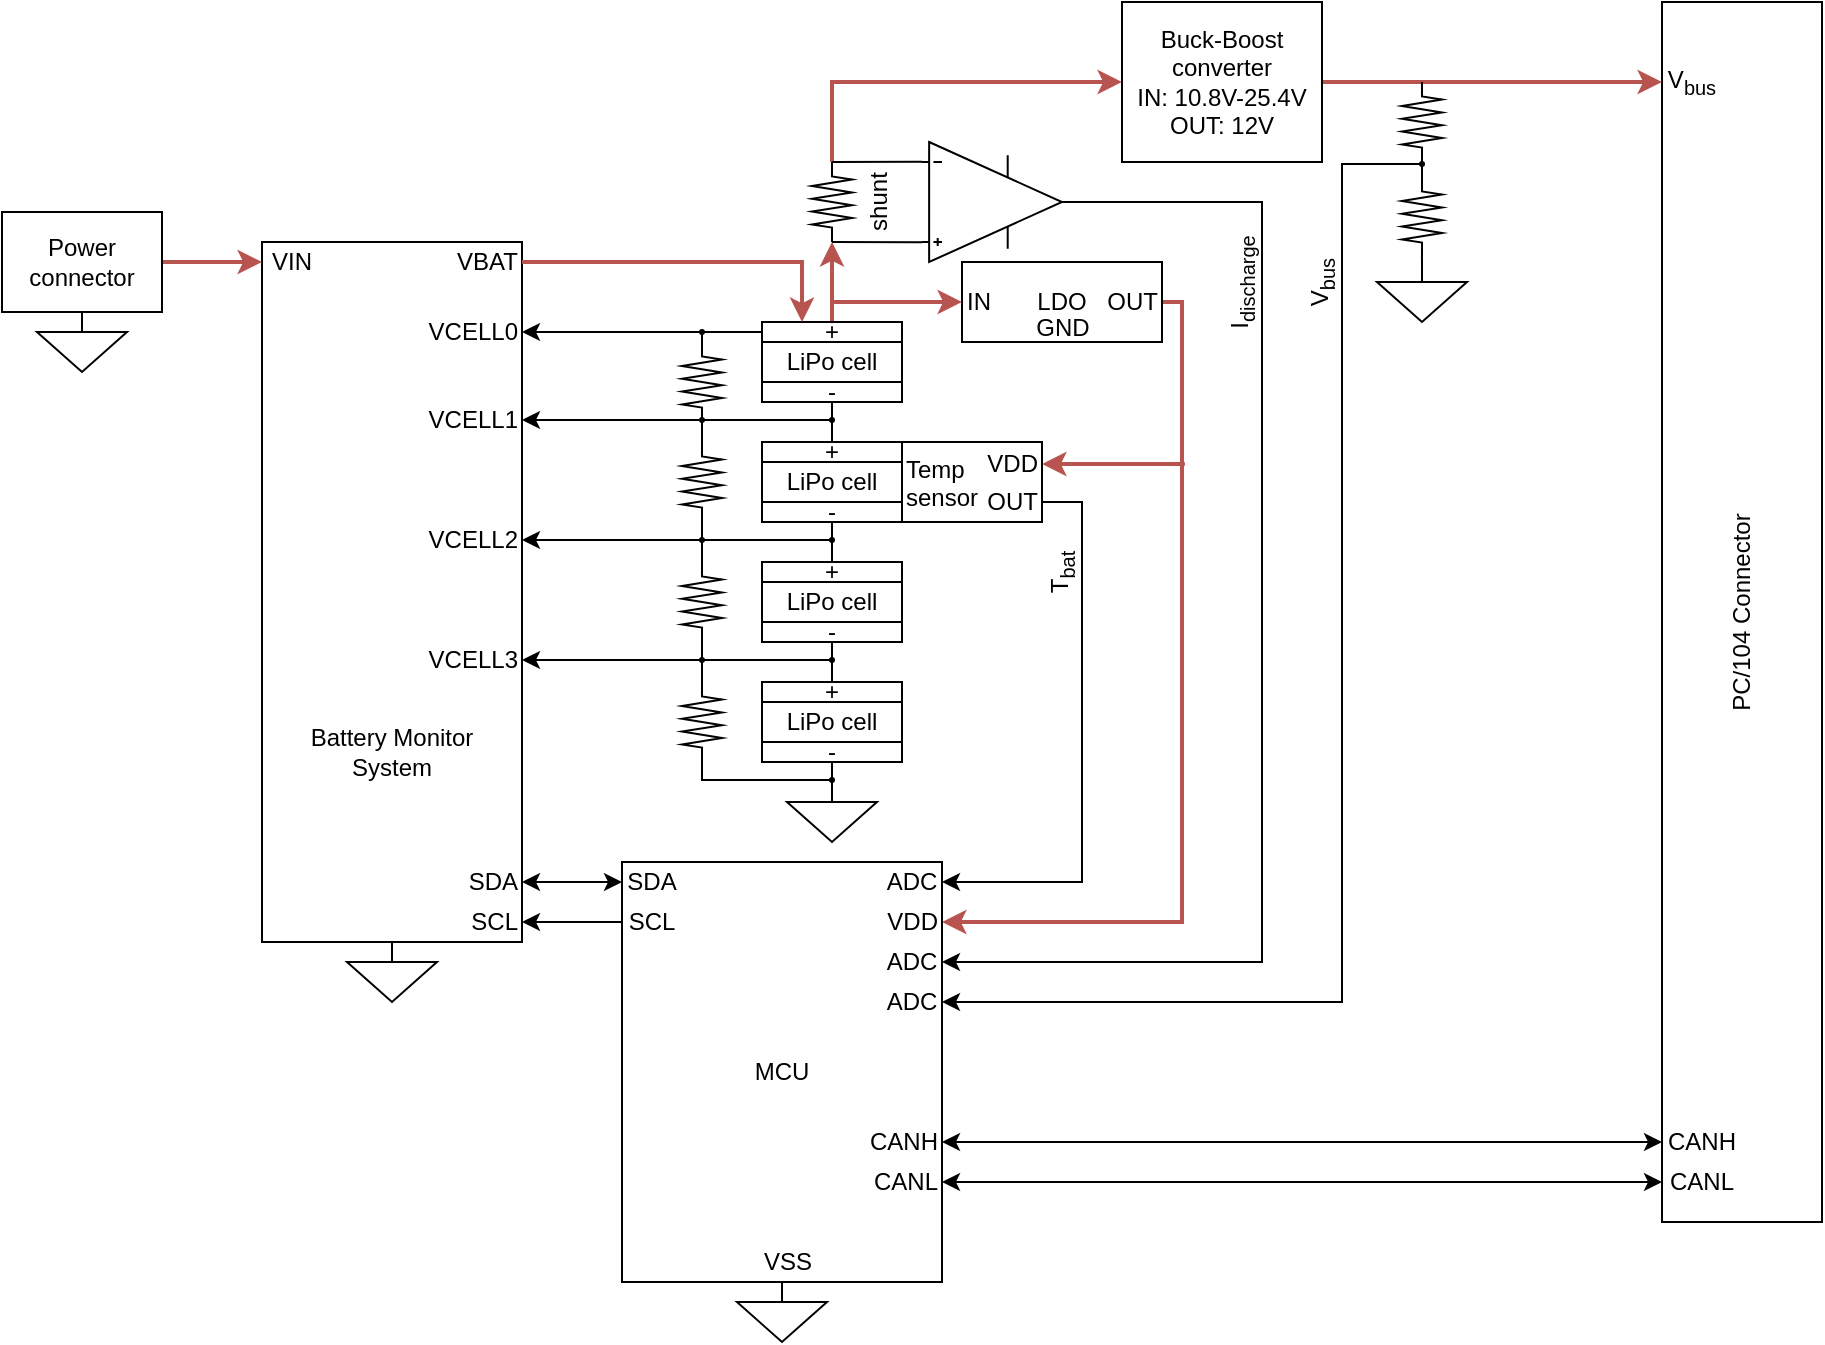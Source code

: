 <mxfile version="20.7.4" type="device"><diagram id="SvXEkmfAaPHZ2Xe7f3kF" name="EPS System Overview"><mxGraphModel dx="2899" dy="1204" grid="1" gridSize="10" guides="1" tooltips="1" connect="1" arrows="1" fold="1" page="1" pageScale="1" pageWidth="850" pageHeight="1100" math="0" shadow="0"><root><mxCell id="0"/><mxCell id="1" parent="0"/><mxCell id="K8COQsO3TOyMKr10c5np-125" value="" style="edgeStyle=none;rounded=0;orthogonalLoop=1;jettySize=auto;html=1;exitX=1;exitY=0.5;exitDx=0;exitDy=0;strokeWidth=2;startArrow=none;startFill=0;endArrow=none;endFill=1;fillColor=#f8cecc;strokeColor=#B85450;entryX=0.5;entryY=0;entryDx=0;entryDy=0;" parent="1" source="K8COQsO3TOyMKr10c5np-104" edge="1" target="K8COQsO3TOyMKr10c5np-123"><mxGeometry relative="1" as="geometry"><mxPoint x="440" y="330" as="targetPoint"/><mxPoint x="430" y="290" as="sourcePoint"/><Array as="points"><mxPoint x="440" y="270"/></Array></mxGeometry></mxCell><mxCell id="K8COQsO3TOyMKr10c5np-108" style="edgeStyle=none;rounded=0;orthogonalLoop=1;jettySize=auto;html=1;exitX=0.5;exitY=1;exitDx=0;exitDy=0;strokeWidth=2;startArrow=none;startFill=0;endArrow=classic;endFill=1;entryX=1;entryY=0.5;entryDx=0;entryDy=0;fillColor=#f8cecc;strokeColor=#b85450;" parent="1" source="K8COQsO3TOyMKr10c5np-123" target="K8COQsO3TOyMKr10c5np-109" edge="1"><mxGeometry relative="1" as="geometry"><mxPoint x="340" y="450" as="targetPoint"/><Array as="points"><mxPoint x="440" y="580"/></Array></mxGeometry></mxCell><mxCell id="K8COQsO3TOyMKr10c5np-81" value="PC/104 Connector" style="rounded=0;whiteSpace=wrap;html=1;strokeWidth=1;rotation=-90;" parent="1" vertex="1"><mxGeometry x="415" y="385" width="610" height="80" as="geometry"/></mxCell><mxCell id="K8COQsO3TOyMKr10c5np-47" style="edgeStyle=none;rounded=0;orthogonalLoop=1;jettySize=auto;html=1;strokeWidth=1;endArrow=none;endFill=0;exitX=0.5;exitY=1;exitDx=0;exitDy=0;entryX=1;entryY=0.5;entryDx=0;entryDy=0;entryPerimeter=0;startArrow=none;" parent="1" source="edjqjRHYmaQ6hljrfCij-81" target="edjqjRHYmaQ6hljrfCij-52" edge="1"><mxGeometry relative="1" as="geometry"><mxPoint x="200" y="290.0" as="targetPoint"/><Array as="points"><mxPoint x="200" y="285"/></Array></mxGeometry></mxCell><mxCell id="K8COQsO3TOyMKr10c5np-7" style="rounded=0;orthogonalLoop=1;jettySize=auto;html=1;exitX=0.5;exitY=0;exitDx=0;exitDy=0;fillColor=#f8cecc;strokeColor=#b85450;strokeWidth=2;entryX=0;entryY=0.5;entryDx=0;entryDy=0;entryPerimeter=0;" parent="1" source="K8COQsO3TOyMKr10c5np-2" edge="1" target="K8COQsO3TOyMKr10c5np-59"><mxGeometry relative="1" as="geometry"><mxPoint x="270" y="240" as="targetPoint"/></mxGeometry></mxCell><mxCell id="K8COQsO3TOyMKr10c5np-40" style="edgeStyle=none;rounded=0;orthogonalLoop=1;jettySize=auto;html=1;strokeWidth=2;endArrow=classic;endFill=1;exitX=1;exitY=0.5;exitDx=0;exitDy=0;fillColor=#f8cecc;strokeColor=#b85450;entryX=0;entryY=0.5;entryDx=0;entryDy=0;exitPerimeter=0;" parent="1" target="K8COQsO3TOyMKr10c5np-42" edge="1" source="K8COQsO3TOyMKr10c5np-59"><mxGeometry relative="1" as="geometry"><mxPoint x="440" y="160" as="targetPoint"/><mxPoint x="270" y="200" as="sourcePoint"/><Array as="points"><mxPoint x="265" y="160"/></Array></mxGeometry></mxCell><mxCell id="K8COQsO3TOyMKr10c5np-17" style="edgeStyle=none;rounded=0;orthogonalLoop=1;jettySize=auto;html=1;strokeWidth=1;endArrow=none;endFill=0;exitX=0;exitY=0.835;exitDx=0;exitDy=0;exitPerimeter=0;entryX=0;entryY=0.5;entryDx=0;entryDy=0;entryPerimeter=0;" parent="1" source="K8COQsO3TOyMKr10c5np-19" target="K8COQsO3TOyMKr10c5np-59" edge="1"><mxGeometry relative="1" as="geometry"><mxPoint x="280" y="240" as="targetPoint"/><mxPoint x="354" y="209" as="sourcePoint"/></mxGeometry></mxCell><mxCell id="K8COQsO3TOyMKr10c5np-18" style="edgeStyle=none;rounded=0;orthogonalLoop=1;jettySize=auto;html=1;exitX=0;exitY=0.165;exitDx=0;exitDy=0;exitPerimeter=0;strokeWidth=1;endArrow=none;endFill=0;entryX=1;entryY=0.5;entryDx=0;entryDy=0;entryPerimeter=0;" parent="1" source="K8COQsO3TOyMKr10c5np-19" target="K8COQsO3TOyMKr10c5np-59" edge="1"><mxGeometry relative="1" as="geometry"><mxPoint x="280" y="200" as="targetPoint"/></mxGeometry></mxCell><mxCell id="K8COQsO3TOyMKr10c5np-39" style="edgeStyle=none;rounded=0;orthogonalLoop=1;jettySize=auto;html=1;exitX=1;exitY=0.5;exitDx=0;exitDy=0;exitPerimeter=0;entryX=1;entryY=0.5;entryDx=0;entryDy=0;strokeWidth=1;endArrow=classic;endFill=1;startArrow=none;" parent="1" source="K8COQsO3TOyMKr10c5np-69" target="K8COQsO3TOyMKr10c5np-38" edge="1"><mxGeometry relative="1" as="geometry"><Array as="points"><mxPoint x="480" y="220"/><mxPoint x="480" y="600"/></Array></mxGeometry></mxCell><mxCell id="K8COQsO3TOyMKr10c5np-19" value="" style="verticalLabelPosition=bottom;shadow=0;dashed=0;align=center;html=1;verticalAlign=top;shape=mxgraph.electrical.abstract.operational_amp_1;rotation=0;aspect=fixed;" parent="1" vertex="1"><mxGeometry x="310" y="190" width="70" height="60" as="geometry"/></mxCell><mxCell id="K8COQsO3TOyMKr10c5np-32" value="MCU" style="rounded=0;whiteSpace=wrap;html=1;" parent="1" vertex="1"><mxGeometry x="160" y="550" width="160" height="210" as="geometry"/></mxCell><mxCell id="K8COQsO3TOyMKr10c5np-38" value="ADC" style="text;html=1;strokeColor=none;fillColor=none;align=center;verticalAlign=middle;whiteSpace=wrap;rounded=0;" parent="1" vertex="1"><mxGeometry x="290" y="590" width="30" height="20" as="geometry"/></mxCell><mxCell id="K8COQsO3TOyMKr10c5np-46" style="edgeStyle=none;rounded=0;orthogonalLoop=1;jettySize=auto;html=1;strokeWidth=2;endArrow=classic;endFill=1;exitX=1;exitY=0.5;exitDx=0;exitDy=0;fillColor=#f8cecc;strokeColor=#b85450;entryX=0;entryY=0.5;entryDx=0;entryDy=0;" parent="1" source="K8COQsO3TOyMKr10c5np-42" target="K8COQsO3TOyMKr10c5np-82" edge="1"><mxGeometry relative="1" as="geometry"><mxPoint x="670" y="160" as="targetPoint"/></mxGeometry></mxCell><mxCell id="K8COQsO3TOyMKr10c5np-42" value="Buck-Boost converter&lt;br&gt;IN: 10.8V-25.4V&lt;br&gt;OUT: 12V" style="rounded=0;whiteSpace=wrap;html=1;" parent="1" vertex="1"><mxGeometry x="410" y="120" width="100" height="80" as="geometry"/></mxCell><mxCell id="K8COQsO3TOyMKr10c5np-55" style="edgeStyle=none;rounded=0;orthogonalLoop=1;jettySize=auto;html=1;exitX=0.5;exitY=1;exitDx=0;exitDy=0;entryX=1;entryY=0.5;entryDx=0;entryDy=0;entryPerimeter=0;strokeWidth=1;endArrow=none;endFill=0;startArrow=none;" parent="1" source="K8COQsO3TOyMKr10c5np-65" target="K8COQsO3TOyMKr10c5np-54" edge="1"><mxGeometry relative="1" as="geometry"/></mxCell><mxCell id="edjqjRHYmaQ6hljrfCij-34" style="edgeStyle=none;rounded=0;orthogonalLoop=1;jettySize=auto;html=1;entryX=0.5;entryY=0;entryDx=0;entryDy=0;endArrow=none;endFill=0;exitX=0;exitY=0.5;exitDx=0;exitDy=0;exitPerimeter=0;" edge="1" parent="1" source="K8COQsO3TOyMKr10c5np-54" target="edjqjRHYmaQ6hljrfCij-32"><mxGeometry relative="1" as="geometry"/></mxCell><mxCell id="K8COQsO3TOyMKr10c5np-54" value="" style="pointerEvents=1;verticalLabelPosition=bottom;shadow=0;dashed=0;align=center;html=1;verticalAlign=top;shape=mxgraph.electrical.resistors.resistor_2;strokeColor=default;strokeWidth=1;rotation=-90;" parent="1" vertex="1"><mxGeometry x="180" y="350" width="40" height="20" as="geometry"/></mxCell><mxCell id="K8COQsO3TOyMKr10c5np-56" style="edgeStyle=none;rounded=0;orthogonalLoop=1;jettySize=auto;html=1;entryX=0;entryY=0.5;entryDx=0;entryDy=0;entryPerimeter=0;strokeWidth=1;endArrow=none;endFill=0;" parent="1" target="K8COQsO3TOyMKr10c5np-54" edge="1"><mxGeometry relative="1" as="geometry"><mxPoint x="200" y="380" as="sourcePoint"/></mxGeometry></mxCell><mxCell id="K8COQsO3TOyMKr10c5np-59" value="" style="pointerEvents=1;verticalLabelPosition=bottom;shadow=0;dashed=0;align=center;html=1;verticalAlign=top;shape=mxgraph.electrical.resistors.resistor_2;strokeColor=default;strokeWidth=1;rotation=-90;" parent="1" vertex="1"><mxGeometry x="245" y="210" width="40" height="20" as="geometry"/></mxCell><mxCell id="K8COQsO3TOyMKr10c5np-61" value="shunt" style="text;html=1;strokeColor=none;fillColor=none;align=center;verticalAlign=middle;whiteSpace=wrap;rounded=0;strokeWidth=1;rotation=-90;" parent="1" vertex="1"><mxGeometry x="267" y="215" width="42.5" height="10" as="geometry"/></mxCell><mxCell id="K8COQsO3TOyMKr10c5np-64" value="SCL" style="text;html=1;strokeColor=none;fillColor=none;align=center;verticalAlign=middle;whiteSpace=wrap;rounded=0;" parent="1" vertex="1"><mxGeometry x="160" y="570" width="30" height="20" as="geometry"/></mxCell><mxCell id="edjqjRHYmaQ6hljrfCij-26" style="edgeStyle=none;rounded=0;orthogonalLoop=1;jettySize=auto;html=1;endArrow=none;endFill=0;entryX=0;entryY=0.5;entryDx=0;entryDy=0;" edge="1" parent="1" source="K8COQsO3TOyMKr10c5np-65" target="edjqjRHYmaQ6hljrfCij-27"><mxGeometry relative="1" as="geometry"><mxPoint x="260.0" y="329" as="targetPoint"/></mxGeometry></mxCell><mxCell id="K8COQsO3TOyMKr10c5np-65" value="" style="ellipse;whiteSpace=wrap;html=1;aspect=fixed;strokeColor=default;strokeWidth=1;fillColor=#000000;" parent="1" vertex="1"><mxGeometry x="199" y="328" width="2" height="2" as="geometry"/></mxCell><mxCell id="K8COQsO3TOyMKr10c5np-69" value="I&lt;sub&gt;discharge&lt;/sub&gt;" style="text;html=1;strokeColor=none;fillColor=none;align=center;verticalAlign=middle;whiteSpace=wrap;rounded=0;strokeWidth=1;rotation=-90;" parent="1" vertex="1"><mxGeometry x="430" y="250" width="80" height="20" as="geometry"/></mxCell><mxCell id="K8COQsO3TOyMKr10c5np-70" value="" style="edgeStyle=none;rounded=0;orthogonalLoop=1;jettySize=auto;html=1;exitX=1;exitY=0.5;exitDx=0;exitDy=0;exitPerimeter=0;entryX=1;entryY=0.5;entryDx=0;entryDy=0;strokeWidth=1;endArrow=none;endFill=1;" parent="1" source="K8COQsO3TOyMKr10c5np-19" target="K8COQsO3TOyMKr10c5np-69" edge="1"><mxGeometry relative="1" as="geometry"><mxPoint x="380" y="220" as="sourcePoint"/><mxPoint x="320" y="460" as="targetPoint"/><Array as="points"/></mxGeometry></mxCell><mxCell id="K8COQsO3TOyMKr10c5np-74" style="edgeStyle=none;rounded=0;orthogonalLoop=1;jettySize=auto;html=1;exitX=0;exitY=0.5;exitDx=0;exitDy=0;exitPerimeter=0;entryX=1;entryY=0.5;entryDx=0;entryDy=0;strokeWidth=1;endArrow=classic;endFill=1;startArrow=none;" parent="1" source="K8COQsO3TOyMKr10c5np-79" target="K8COQsO3TOyMKr10c5np-73" edge="1"><mxGeometry relative="1" as="geometry"><Array as="points"><mxPoint x="520" y="201"/><mxPoint x="520" y="620"/></Array></mxGeometry></mxCell><mxCell id="K8COQsO3TOyMKr10c5np-71" value="" style="pointerEvents=1;verticalLabelPosition=bottom;shadow=0;dashed=0;align=center;html=1;verticalAlign=top;shape=mxgraph.electrical.resistors.resistor_2;strokeColor=default;strokeWidth=1;rotation=-90;" parent="1" vertex="1"><mxGeometry x="540" y="170" width="40" height="20" as="geometry"/></mxCell><mxCell id="K8COQsO3TOyMKr10c5np-75" style="edgeStyle=none;rounded=0;orthogonalLoop=1;jettySize=auto;html=1;exitX=1;exitY=0.5;exitDx=0;exitDy=0;exitPerimeter=0;entryX=0;entryY=0.5;entryDx=0;entryDy=0;entryPerimeter=0;strokeWidth=1;endArrow=none;endFill=0;" parent="1" source="K8COQsO3TOyMKr10c5np-72" target="K8COQsO3TOyMKr10c5np-71" edge="1"><mxGeometry relative="1" as="geometry"/></mxCell><mxCell id="K8COQsO3TOyMKr10c5np-72" value="" style="pointerEvents=1;verticalLabelPosition=bottom;shadow=0;dashed=0;align=center;html=1;verticalAlign=top;shape=mxgraph.electrical.resistors.resistor_2;strokeColor=default;strokeWidth=1;rotation=-90;" parent="1" vertex="1"><mxGeometry x="540" y="217.5" width="40" height="20" as="geometry"/></mxCell><mxCell id="K8COQsO3TOyMKr10c5np-73" value="ADC" style="text;html=1;strokeColor=none;fillColor=none;align=center;verticalAlign=middle;whiteSpace=wrap;rounded=0;" parent="1" vertex="1"><mxGeometry x="290" y="610" width="30" height="20" as="geometry"/></mxCell><mxCell id="K8COQsO3TOyMKr10c5np-76" value="V&lt;sub&gt;bus&lt;/sub&gt;" style="text;html=1;strokeColor=none;fillColor=none;align=center;verticalAlign=middle;whiteSpace=wrap;rounded=0;strokeWidth=1;rotation=-90;" parent="1" vertex="1"><mxGeometry x="470" y="250" width="80" height="20" as="geometry"/></mxCell><mxCell id="K8COQsO3TOyMKr10c5np-78" style="edgeStyle=none;rounded=0;orthogonalLoop=1;jettySize=auto;html=1;exitX=0.5;exitY=0;exitDx=0;exitDy=0;exitPerimeter=0;entryX=0.024;entryY=0.498;entryDx=0;entryDy=0;entryPerimeter=0;strokeWidth=1;endArrow=none;endFill=0;" parent="1" source="K8COQsO3TOyMKr10c5np-77" target="K8COQsO3TOyMKr10c5np-72" edge="1"><mxGeometry relative="1" as="geometry"/></mxCell><mxCell id="K8COQsO3TOyMKr10c5np-77" value="" style="pointerEvents=1;verticalLabelPosition=bottom;shadow=0;dashed=0;align=center;html=1;verticalAlign=top;shape=mxgraph.electrical.signal_sources.signal_ground;" parent="1" vertex="1"><mxGeometry x="537.5" y="250" width="45" height="30" as="geometry"/></mxCell><mxCell id="K8COQsO3TOyMKr10c5np-79" value="" style="ellipse;whiteSpace=wrap;html=1;aspect=fixed;strokeColor=default;strokeWidth=1;fillColor=#000000;" parent="1" vertex="1"><mxGeometry x="559" y="200" width="2" height="2" as="geometry"/></mxCell><mxCell id="K8COQsO3TOyMKr10c5np-80" value="" style="edgeStyle=none;rounded=0;orthogonalLoop=1;jettySize=auto;html=1;exitX=0;exitY=0.5;exitDx=0;exitDy=0;exitPerimeter=0;entryX=1;entryY=0.5;entryDx=0;entryDy=0;strokeWidth=1;endArrow=none;endFill=1;" parent="1" source="K8COQsO3TOyMKr10c5np-71" target="K8COQsO3TOyMKr10c5np-79" edge="1"><mxGeometry relative="1" as="geometry"><mxPoint x="560" y="200" as="sourcePoint"/><mxPoint x="320" y="470" as="targetPoint"/><Array as="points"/></mxGeometry></mxCell><mxCell id="K8COQsO3TOyMKr10c5np-82" value="V&lt;sub&gt;bus&lt;/sub&gt;" style="text;html=1;strokeColor=none;fillColor=none;align=center;verticalAlign=middle;whiteSpace=wrap;rounded=0;" parent="1" vertex="1"><mxGeometry x="680" y="150" width="30" height="20" as="geometry"/></mxCell><mxCell id="K8COQsO3TOyMKr10c5np-86" value="CANH" style="text;html=1;strokeColor=none;fillColor=none;align=center;verticalAlign=middle;whiteSpace=wrap;rounded=0;" parent="1" vertex="1"><mxGeometry x="680" y="680" width="40" height="20" as="geometry"/></mxCell><mxCell id="K8COQsO3TOyMKr10c5np-87" value="CANL" style="text;html=1;strokeColor=none;fillColor=none;align=center;verticalAlign=middle;whiteSpace=wrap;rounded=0;" parent="1" vertex="1"><mxGeometry x="680" y="700" width="40" height="20" as="geometry"/></mxCell><mxCell id="K8COQsO3TOyMKr10c5np-94" style="edgeStyle=none;rounded=0;orthogonalLoop=1;jettySize=auto;html=1;entryX=0;entryY=0.5;entryDx=0;entryDy=0;strokeWidth=1;startArrow=classic;startFill=1;endArrow=classic;endFill=1;" parent="1" source="K8COQsO3TOyMKr10c5np-90" target="K8COQsO3TOyMKr10c5np-86" edge="1"><mxGeometry relative="1" as="geometry"/></mxCell><mxCell id="K8COQsO3TOyMKr10c5np-90" value="CANH" style="text;html=1;strokeColor=none;fillColor=none;align=right;verticalAlign=middle;whiteSpace=wrap;rounded=0;" parent="1" vertex="1"><mxGeometry x="280" y="680" width="40" height="20" as="geometry"/></mxCell><mxCell id="K8COQsO3TOyMKr10c5np-95" style="edgeStyle=none;rounded=0;orthogonalLoop=1;jettySize=auto;html=1;entryX=0;entryY=0.5;entryDx=0;entryDy=0;strokeWidth=1;startArrow=classic;startFill=1;endArrow=classic;endFill=1;" parent="1" source="K8COQsO3TOyMKr10c5np-91" target="K8COQsO3TOyMKr10c5np-87" edge="1"><mxGeometry relative="1" as="geometry"/></mxCell><mxCell id="K8COQsO3TOyMKr10c5np-91" value="CANL" style="text;html=1;strokeColor=none;fillColor=none;align=right;verticalAlign=middle;whiteSpace=wrap;rounded=0;" parent="1" vertex="1"><mxGeometry x="280" y="700" width="40" height="20" as="geometry"/></mxCell><mxCell id="K8COQsO3TOyMKr10c5np-97" value="" style="pointerEvents=1;verticalLabelPosition=bottom;shadow=0;dashed=0;align=center;html=1;verticalAlign=top;shape=mxgraph.electrical.signal_sources.signal_ground;" parent="1" vertex="1"><mxGeometry x="217.5" y="760" width="45" height="30" as="geometry"/></mxCell><mxCell id="K8COQsO3TOyMKr10c5np-98" value="VSS" style="text;html=1;strokeColor=none;fillColor=none;align=center;verticalAlign=middle;whiteSpace=wrap;rounded=0;" parent="1" vertex="1"><mxGeometry x="222.5" y="740" width="40" height="20" as="geometry"/></mxCell><mxCell id="K8COQsO3TOyMKr10c5np-106" value="" style="group;align=right;" parent="1" vertex="1" connectable="0"><mxGeometry x="330" y="250" width="100" height="40" as="geometry"/></mxCell><mxCell id="K8COQsO3TOyMKr10c5np-96" value="LDO" style="rounded=0;whiteSpace=wrap;html=1;" parent="K8COQsO3TOyMKr10c5np-106" vertex="1"><mxGeometry width="100" height="40" as="geometry"/></mxCell><mxCell id="K8COQsO3TOyMKr10c5np-103" value="IN" style="text;html=1;strokeColor=none;fillColor=none;align=center;verticalAlign=middle;whiteSpace=wrap;rounded=0;" parent="K8COQsO3TOyMKr10c5np-106" vertex="1"><mxGeometry y="12.523" width="16.667" height="14.953" as="geometry"/></mxCell><mxCell id="K8COQsO3TOyMKr10c5np-104" value="OUT" style="text;html=1;strokeColor=none;fillColor=none;align=right;verticalAlign=middle;whiteSpace=wrap;rounded=0;" parent="K8COQsO3TOyMKr10c5np-106" vertex="1"><mxGeometry x="75" y="12.523" width="25" height="14.953" as="geometry"/></mxCell><mxCell id="K8COQsO3TOyMKr10c5np-105" value="GND" style="text;html=1;strokeColor=none;fillColor=none;align=center;verticalAlign=middle;whiteSpace=wrap;rounded=0;" parent="K8COQsO3TOyMKr10c5np-106" vertex="1"><mxGeometry x="37.5" y="25.047" width="25" height="14.953" as="geometry"/></mxCell><mxCell id="K8COQsO3TOyMKr10c5np-107" style="edgeStyle=none;rounded=0;orthogonalLoop=1;jettySize=auto;html=1;entryX=0;entryY=0.5;entryDx=0;entryDy=0;strokeWidth=2;startArrow=none;startFill=0;endArrow=classic;endFill=1;fillColor=#f8cecc;strokeColor=#b85450;exitX=0.5;exitY=0;exitDx=0;exitDy=0;" parent="1" source="K8COQsO3TOyMKr10c5np-2" target="K8COQsO3TOyMKr10c5np-103" edge="1"><mxGeometry relative="1" as="geometry"><mxPoint x="270" y="270" as="sourcePoint"/><Array as="points"><mxPoint x="265" y="270"/></Array></mxGeometry></mxCell><mxCell id="K8COQsO3TOyMKr10c5np-109" value="VDD" style="text;html=1;strokeColor=none;fillColor=none;align=right;verticalAlign=middle;whiteSpace=wrap;rounded=0;" parent="1" vertex="1"><mxGeometry x="280" y="570" width="40" height="20" as="geometry"/></mxCell><mxCell id="K8COQsO3TOyMKr10c5np-117" style="edgeStyle=none;rounded=0;orthogonalLoop=1;jettySize=auto;html=1;entryX=1;entryY=0.5;entryDx=0;entryDy=0;strokeWidth=1;startArrow=none;startFill=0;endArrow=classic;endFill=1;exitX=1;exitY=0.5;exitDx=0;exitDy=0;" parent="1" source="K8COQsO3TOyMKr10c5np-120" target="K8COQsO3TOyMKr10c5np-116" edge="1"><mxGeometry relative="1" as="geometry"><Array as="points"><mxPoint x="390" y="370"/><mxPoint x="390" y="560"/></Array></mxGeometry></mxCell><mxCell id="K8COQsO3TOyMKr10c5np-116" value="ADC" style="text;html=1;strokeColor=none;fillColor=none;align=center;verticalAlign=middle;whiteSpace=wrap;rounded=0;" parent="1" vertex="1"><mxGeometry x="290" y="550" width="30" height="20" as="geometry"/></mxCell><mxCell id="K8COQsO3TOyMKr10c5np-118" value="T&lt;sub&gt;bat&lt;/sub&gt;" style="text;html=1;strokeColor=none;fillColor=none;align=center;verticalAlign=middle;whiteSpace=wrap;rounded=0;strokeWidth=1;rotation=-90;" parent="1" vertex="1"><mxGeometry x="365" y="395" width="30" height="20" as="geometry"/></mxCell><mxCell id="K8COQsO3TOyMKr10c5np-122" value="" style="group" parent="1" vertex="1" connectable="0"><mxGeometry x="300" y="340" width="70" height="40" as="geometry"/></mxCell><mxCell id="K8COQsO3TOyMKr10c5np-115" value="" style="rounded=0;whiteSpace=wrap;html=1;strokeWidth=1;" parent="K8COQsO3TOyMKr10c5np-122" vertex="1"><mxGeometry width="70" height="40" as="geometry"/></mxCell><mxCell id="K8COQsO3TOyMKr10c5np-119" value="Temp sensor" style="text;fontColor=default;whiteSpace=wrap;labelBackgroundColor=none;" parent="K8COQsO3TOyMKr10c5np-122" vertex="1"><mxGeometry width="40" height="40" as="geometry"/></mxCell><mxCell id="K8COQsO3TOyMKr10c5np-120" value="OUT" style="text;html=1;strokeColor=none;fillColor=none;align=right;verticalAlign=middle;whiteSpace=wrap;rounded=0;" parent="K8COQsO3TOyMKr10c5np-122" vertex="1"><mxGeometry x="45" y="25.043" width="25" height="10" as="geometry"/></mxCell><mxCell id="K8COQsO3TOyMKr10c5np-121" value="VDD" style="text;html=1;strokeColor=none;fillColor=none;align=right;verticalAlign=middle;whiteSpace=wrap;rounded=0;" parent="K8COQsO3TOyMKr10c5np-122" vertex="1"><mxGeometry x="45" y="6.003" width="25" height="10" as="geometry"/></mxCell><mxCell id="K8COQsO3TOyMKr10c5np-126" style="edgeStyle=none;rounded=0;orthogonalLoop=1;jettySize=auto;html=1;entryX=1;entryY=0.5;entryDx=0;entryDy=0;strokeColor=#B85450;strokeWidth=2;fontColor=default;startArrow=none;startFill=0;endArrow=classic;endFill=1;exitX=0;exitY=0.5;exitDx=0;exitDy=0;" parent="1" source="K8COQsO3TOyMKr10c5np-123" target="K8COQsO3TOyMKr10c5np-121" edge="1"><mxGeometry relative="1" as="geometry"><mxPoint x="440" y="350" as="sourcePoint"/></mxGeometry></mxCell><mxCell id="K8COQsO3TOyMKr10c5np-123" value="" style="ellipse;whiteSpace=wrap;html=1;aspect=fixed;strokeColor=#b85450;strokeWidth=1;fillColor=#B85450;" parent="1" vertex="1"><mxGeometry x="439" y="350" width="2" height="2" as="geometry"/></mxCell><mxCell id="edjqjRHYmaQ6hljrfCij-6" style="rounded=0;orthogonalLoop=1;jettySize=auto;html=1;exitX=0.5;exitY=1;exitDx=0;exitDy=0;endArrow=none;endFill=0;startArrow=none;" edge="1" parent="1" source="edjqjRHYmaQ6hljrfCij-27"><mxGeometry relative="1" as="geometry"><mxPoint x="265" y="340" as="targetPoint"/></mxGeometry></mxCell><mxCell id="edjqjRHYmaQ6hljrfCij-11" value="" style="group" vertex="1" connectable="0" parent="1"><mxGeometry x="230" y="280" width="70" height="40" as="geometry"/></mxCell><mxCell id="K8COQsO3TOyMKr10c5np-1" value="LiPo cell" style="rounded=0;whiteSpace=wrap;html=1;" parent="edjqjRHYmaQ6hljrfCij-11" vertex="1"><mxGeometry y="10" width="70" height="20" as="geometry"/></mxCell><mxCell id="K8COQsO3TOyMKr10c5np-2" value="+" style="text;html=1;strokeColor=default;fillColor=none;align=center;verticalAlign=middle;whiteSpace=wrap;rounded=0;" parent="edjqjRHYmaQ6hljrfCij-11" vertex="1"><mxGeometry width="70" height="10" as="geometry"/></mxCell><mxCell id="K8COQsO3TOyMKr10c5np-3" value="-" style="text;html=1;strokeColor=default;fillColor=none;align=center;verticalAlign=middle;whiteSpace=wrap;rounded=0;" parent="edjqjRHYmaQ6hljrfCij-11" vertex="1"><mxGeometry y="30" width="70" height="10" as="geometry"/></mxCell><mxCell id="edjqjRHYmaQ6hljrfCij-12" value="" style="group" vertex="1" connectable="0" parent="1"><mxGeometry x="230" y="340" width="70" height="40" as="geometry"/></mxCell><mxCell id="edjqjRHYmaQ6hljrfCij-13" value="LiPo cell" style="rounded=0;whiteSpace=wrap;html=1;" vertex="1" parent="edjqjRHYmaQ6hljrfCij-12"><mxGeometry y="10" width="70" height="20" as="geometry"/></mxCell><mxCell id="edjqjRHYmaQ6hljrfCij-14" value="+" style="text;html=1;strokeColor=default;fillColor=none;align=center;verticalAlign=middle;whiteSpace=wrap;rounded=0;" vertex="1" parent="edjqjRHYmaQ6hljrfCij-12"><mxGeometry width="70" height="10" as="geometry"/></mxCell><mxCell id="edjqjRHYmaQ6hljrfCij-15" value="-" style="text;html=1;strokeColor=default;fillColor=none;align=center;verticalAlign=middle;whiteSpace=wrap;rounded=0;" vertex="1" parent="edjqjRHYmaQ6hljrfCij-12"><mxGeometry y="30" width="70" height="10" as="geometry"/></mxCell><mxCell id="edjqjRHYmaQ6hljrfCij-16" value="" style="group" vertex="1" connectable="0" parent="1"><mxGeometry x="230" y="400" width="70" height="40" as="geometry"/></mxCell><mxCell id="edjqjRHYmaQ6hljrfCij-17" value="LiPo cell" style="rounded=0;whiteSpace=wrap;html=1;" vertex="1" parent="edjqjRHYmaQ6hljrfCij-16"><mxGeometry y="10" width="70" height="20" as="geometry"/></mxCell><mxCell id="edjqjRHYmaQ6hljrfCij-18" value="+" style="text;html=1;strokeColor=default;fillColor=none;align=center;verticalAlign=middle;whiteSpace=wrap;rounded=0;" vertex="1" parent="edjqjRHYmaQ6hljrfCij-16"><mxGeometry width="70" height="10" as="geometry"/></mxCell><mxCell id="edjqjRHYmaQ6hljrfCij-19" value="-" style="text;html=1;strokeColor=default;fillColor=none;align=center;verticalAlign=middle;whiteSpace=wrap;rounded=0;" vertex="1" parent="edjqjRHYmaQ6hljrfCij-16"><mxGeometry y="30" width="70" height="10" as="geometry"/></mxCell><mxCell id="edjqjRHYmaQ6hljrfCij-20" value="" style="group" vertex="1" connectable="0" parent="1"><mxGeometry x="230" y="460" width="70" height="40" as="geometry"/></mxCell><mxCell id="edjqjRHYmaQ6hljrfCij-21" value="LiPo cell" style="rounded=0;whiteSpace=wrap;html=1;" vertex="1" parent="edjqjRHYmaQ6hljrfCij-20"><mxGeometry y="10" width="70" height="20" as="geometry"/></mxCell><mxCell id="edjqjRHYmaQ6hljrfCij-22" value="+" style="text;html=1;strokeColor=default;fillColor=none;align=center;verticalAlign=middle;whiteSpace=wrap;rounded=0;" vertex="1" parent="edjqjRHYmaQ6hljrfCij-20"><mxGeometry width="70" height="10" as="geometry"/></mxCell><mxCell id="edjqjRHYmaQ6hljrfCij-23" value="-" style="text;html=1;strokeColor=default;fillColor=none;align=center;verticalAlign=middle;whiteSpace=wrap;rounded=0;" vertex="1" parent="edjqjRHYmaQ6hljrfCij-20"><mxGeometry y="30" width="70" height="10" as="geometry"/></mxCell><mxCell id="edjqjRHYmaQ6hljrfCij-24" value="" style="pointerEvents=1;verticalLabelPosition=bottom;shadow=0;dashed=0;align=center;html=1;verticalAlign=top;shape=mxgraph.electrical.signal_sources.signal_ground;" vertex="1" parent="1"><mxGeometry x="242.5" y="510" width="45" height="30" as="geometry"/></mxCell><mxCell id="edjqjRHYmaQ6hljrfCij-25" style="edgeStyle=none;rounded=0;orthogonalLoop=1;jettySize=auto;html=1;exitX=0.5;exitY=1;exitDx=0;exitDy=0;entryX=0.5;entryY=0;entryDx=0;entryDy=0;entryPerimeter=0;endArrow=none;endFill=0;" edge="1" parent="1" source="edjqjRHYmaQ6hljrfCij-23" target="edjqjRHYmaQ6hljrfCij-24"><mxGeometry relative="1" as="geometry"/></mxCell><mxCell id="edjqjRHYmaQ6hljrfCij-27" value="" style="ellipse;whiteSpace=wrap;html=1;aspect=fixed;strokeColor=default;strokeWidth=1;fillColor=#000000;" vertex="1" parent="1"><mxGeometry x="264" y="328" width="2" height="2" as="geometry"/></mxCell><mxCell id="edjqjRHYmaQ6hljrfCij-28" value="" style="rounded=0;orthogonalLoop=1;jettySize=auto;html=1;exitX=0.5;exitY=1;exitDx=0;exitDy=0;endArrow=none;endFill=0;" edge="1" parent="1" source="K8COQsO3TOyMKr10c5np-3" target="edjqjRHYmaQ6hljrfCij-27"><mxGeometry relative="1" as="geometry"><mxPoint x="265" y="320" as="sourcePoint"/><mxPoint x="265" y="340" as="targetPoint"/></mxGeometry></mxCell><mxCell id="edjqjRHYmaQ6hljrfCij-29" style="rounded=0;orthogonalLoop=1;jettySize=auto;html=1;exitX=0.5;exitY=1;exitDx=0;exitDy=0;endArrow=none;endFill=0;startArrow=none;entryX=0.5;entryY=0;entryDx=0;entryDy=0;" edge="1" parent="1" source="edjqjRHYmaQ6hljrfCij-30" target="edjqjRHYmaQ6hljrfCij-18"><mxGeometry relative="1" as="geometry"><mxPoint x="265" y="400" as="targetPoint"/></mxGeometry></mxCell><mxCell id="edjqjRHYmaQ6hljrfCij-30" value="" style="ellipse;whiteSpace=wrap;html=1;aspect=fixed;strokeColor=default;strokeWidth=1;fillColor=#000000;" vertex="1" parent="1"><mxGeometry x="264" y="388" width="2" height="2" as="geometry"/></mxCell><mxCell id="edjqjRHYmaQ6hljrfCij-31" value="" style="rounded=0;orthogonalLoop=1;jettySize=auto;html=1;exitX=0.5;exitY=1;exitDx=0;exitDy=0;endArrow=none;endFill=0;" edge="1" parent="1" target="edjqjRHYmaQ6hljrfCij-30" source="edjqjRHYmaQ6hljrfCij-15"><mxGeometry relative="1" as="geometry"><mxPoint x="265" y="380" as="sourcePoint"/><mxPoint x="265" y="400" as="targetPoint"/></mxGeometry></mxCell><mxCell id="edjqjRHYmaQ6hljrfCij-33" style="edgeStyle=none;rounded=0;orthogonalLoop=1;jettySize=auto;html=1;entryX=0;entryY=0.5;entryDx=0;entryDy=0;endArrow=none;endFill=0;" edge="1" parent="1" source="edjqjRHYmaQ6hljrfCij-32" target="edjqjRHYmaQ6hljrfCij-30"><mxGeometry relative="1" as="geometry"/></mxCell><mxCell id="edjqjRHYmaQ6hljrfCij-87" style="edgeStyle=none;rounded=0;orthogonalLoop=1;jettySize=auto;html=1;startArrow=classic;startFill=1;endArrow=none;endFill=0;exitX=1;exitY=0.5;exitDx=0;exitDy=0;" edge="1" parent="1" source="edjqjRHYmaQ6hljrfCij-86" target="edjqjRHYmaQ6hljrfCij-32"><mxGeometry relative="1" as="geometry"/></mxCell><mxCell id="edjqjRHYmaQ6hljrfCij-32" value="" style="ellipse;whiteSpace=wrap;html=1;aspect=fixed;strokeColor=default;strokeWidth=1;fillColor=#000000;" vertex="1" parent="1"><mxGeometry x="199" y="388" width="2" height="2" as="geometry"/></mxCell><mxCell id="edjqjRHYmaQ6hljrfCij-36" style="rounded=0;orthogonalLoop=1;jettySize=auto;html=1;exitX=0.5;exitY=1;exitDx=0;exitDy=0;endArrow=none;endFill=0;startArrow=none;entryX=0.5;entryY=0;entryDx=0;entryDy=0;" edge="1" parent="1" source="edjqjRHYmaQ6hljrfCij-37" target="edjqjRHYmaQ6hljrfCij-22"><mxGeometry relative="1" as="geometry"><mxPoint x="265" y="460" as="targetPoint"/></mxGeometry></mxCell><mxCell id="edjqjRHYmaQ6hljrfCij-37" value="" style="ellipse;whiteSpace=wrap;html=1;aspect=fixed;strokeColor=default;strokeWidth=1;fillColor=#000000;" vertex="1" parent="1"><mxGeometry x="264" y="448" width="2" height="2" as="geometry"/></mxCell><mxCell id="edjqjRHYmaQ6hljrfCij-38" value="" style="rounded=0;orthogonalLoop=1;jettySize=auto;html=1;exitX=0.5;exitY=1;exitDx=0;exitDy=0;endArrow=none;endFill=0;entryX=0.5;entryY=0;entryDx=0;entryDy=0;" edge="1" parent="1" target="edjqjRHYmaQ6hljrfCij-37" source="edjqjRHYmaQ6hljrfCij-19"><mxGeometry relative="1" as="geometry"><mxPoint x="265" y="440" as="sourcePoint"/><mxPoint x="265" y="460" as="targetPoint"/></mxGeometry></mxCell><mxCell id="edjqjRHYmaQ6hljrfCij-43" style="edgeStyle=none;rounded=0;orthogonalLoop=1;jettySize=auto;html=1;exitX=0.5;exitY=1;exitDx=0;exitDy=0;entryX=1;entryY=0.5;entryDx=0;entryDy=0;entryPerimeter=0;strokeWidth=1;endArrow=none;endFill=0;startArrow=none;" edge="1" parent="1" target="edjqjRHYmaQ6hljrfCij-45"><mxGeometry relative="1" as="geometry"><mxPoint x="200" y="390.0" as="sourcePoint"/></mxGeometry></mxCell><mxCell id="edjqjRHYmaQ6hljrfCij-44" style="edgeStyle=none;rounded=0;orthogonalLoop=1;jettySize=auto;html=1;entryX=0.5;entryY=0;entryDx=0;entryDy=0;endArrow=none;endFill=0;exitX=0;exitY=0.5;exitDx=0;exitDy=0;exitPerimeter=0;" edge="1" parent="1" source="edjqjRHYmaQ6hljrfCij-45" target="edjqjRHYmaQ6hljrfCij-49"><mxGeometry relative="1" as="geometry"><mxPoint x="200" y="448" as="targetPoint"/></mxGeometry></mxCell><mxCell id="edjqjRHYmaQ6hljrfCij-45" value="" style="pointerEvents=1;verticalLabelPosition=bottom;shadow=0;dashed=0;align=center;html=1;verticalAlign=top;shape=mxgraph.electrical.resistors.resistor_2;strokeColor=default;strokeWidth=1;rotation=-90;" vertex="1" parent="1"><mxGeometry x="180" y="410" width="40" height="20" as="geometry"/></mxCell><mxCell id="edjqjRHYmaQ6hljrfCij-46" style="edgeStyle=none;rounded=0;orthogonalLoop=1;jettySize=auto;html=1;exitX=0.5;exitY=1;exitDx=0;exitDy=0;entryX=1;entryY=0.5;entryDx=0;entryDy=0;entryPerimeter=0;strokeWidth=1;endArrow=none;endFill=0;startArrow=none;" edge="1" parent="1" target="edjqjRHYmaQ6hljrfCij-48" source="edjqjRHYmaQ6hljrfCij-49"><mxGeometry relative="1" as="geometry"><mxPoint x="200" y="450.0" as="sourcePoint"/></mxGeometry></mxCell><mxCell id="edjqjRHYmaQ6hljrfCij-47" style="edgeStyle=none;rounded=0;orthogonalLoop=1;jettySize=auto;html=1;entryX=0;entryY=0.5;entryDx=0;entryDy=0;endArrow=none;endFill=0;exitX=0;exitY=0.5;exitDx=0;exitDy=0;exitPerimeter=0;" edge="1" parent="1" source="edjqjRHYmaQ6hljrfCij-48" target="edjqjRHYmaQ6hljrfCij-50"><mxGeometry relative="1" as="geometry"><mxPoint x="200" y="508" as="targetPoint"/><Array as="points"><mxPoint x="200" y="509"/></Array></mxGeometry></mxCell><mxCell id="edjqjRHYmaQ6hljrfCij-48" value="" style="pointerEvents=1;verticalLabelPosition=bottom;shadow=0;dashed=0;align=center;html=1;verticalAlign=top;shape=mxgraph.electrical.resistors.resistor_2;strokeColor=default;strokeWidth=1;rotation=-90;" vertex="1" parent="1"><mxGeometry x="180" y="470" width="40" height="20" as="geometry"/></mxCell><mxCell id="edjqjRHYmaQ6hljrfCij-51" style="edgeStyle=none;rounded=0;orthogonalLoop=1;jettySize=auto;html=1;entryX=0;entryY=0.5;entryDx=0;entryDy=0;endArrow=none;endFill=0;" edge="1" parent="1" source="edjqjRHYmaQ6hljrfCij-49" target="edjqjRHYmaQ6hljrfCij-37"><mxGeometry relative="1" as="geometry"/></mxCell><mxCell id="edjqjRHYmaQ6hljrfCij-89" style="edgeStyle=none;rounded=0;orthogonalLoop=1;jettySize=auto;html=1;startArrow=classic;startFill=1;endArrow=none;endFill=0;exitX=1;exitY=0.5;exitDx=0;exitDy=0;" edge="1" parent="1" source="edjqjRHYmaQ6hljrfCij-88" target="edjqjRHYmaQ6hljrfCij-49"><mxGeometry relative="1" as="geometry"/></mxCell><mxCell id="edjqjRHYmaQ6hljrfCij-49" value="" style="ellipse;whiteSpace=wrap;html=1;aspect=fixed;strokeColor=default;strokeWidth=1;fillColor=#000000;" vertex="1" parent="1"><mxGeometry x="199" y="448" width="2" height="2" as="geometry"/></mxCell><mxCell id="edjqjRHYmaQ6hljrfCij-50" value="" style="ellipse;whiteSpace=wrap;html=1;aspect=fixed;strokeColor=default;strokeWidth=1;fillColor=#000000;" vertex="1" parent="1"><mxGeometry x="264" y="508" width="2" height="2" as="geometry"/></mxCell><mxCell id="edjqjRHYmaQ6hljrfCij-79" style="edgeStyle=none;rounded=0;orthogonalLoop=1;jettySize=auto;html=1;entryX=0.026;entryY=0.43;entryDx=0;entryDy=0;entryPerimeter=0;startArrow=classic;startFill=1;endArrow=none;endFill=0;exitX=1;exitY=0.5;exitDx=0;exitDy=0;" edge="1" parent="1" source="edjqjRHYmaQ6hljrfCij-85" target="edjqjRHYmaQ6hljrfCij-52"><mxGeometry relative="1" as="geometry"><mxPoint x="110" y="360" as="sourcePoint"/></mxGeometry></mxCell><mxCell id="edjqjRHYmaQ6hljrfCij-52" value="" style="pointerEvents=1;verticalLabelPosition=bottom;shadow=0;dashed=0;align=center;html=1;verticalAlign=top;shape=mxgraph.electrical.resistors.resistor_2;strokeColor=default;strokeWidth=1;rotation=-90;" vertex="1" parent="1"><mxGeometry x="180" y="300" width="40" height="20" as="geometry"/></mxCell><mxCell id="edjqjRHYmaQ6hljrfCij-60" value="SDA" style="text;html=1;strokeColor=none;fillColor=none;align=center;verticalAlign=middle;whiteSpace=wrap;rounded=0;" vertex="1" parent="1"><mxGeometry x="160" y="550" width="30" height="20" as="geometry"/></mxCell><mxCell id="edjqjRHYmaQ6hljrfCij-67" value="" style="rounded=0;whiteSpace=wrap;html=1;" vertex="1" parent="1"><mxGeometry x="-20" y="240" width="130" height="350" as="geometry"/></mxCell><mxCell id="edjqjRHYmaQ6hljrfCij-69" value="VIN" style="text;html=1;strokeColor=none;fillColor=none;align=center;verticalAlign=middle;whiteSpace=wrap;rounded=0;" vertex="1" parent="1"><mxGeometry x="-20" y="240" width="30" height="20" as="geometry"/></mxCell><mxCell id="edjqjRHYmaQ6hljrfCij-70" value="VBAT" style="text;html=1;strokeColor=none;fillColor=none;align=right;verticalAlign=middle;whiteSpace=wrap;rounded=0;" vertex="1" parent="1"><mxGeometry x="50" y="240" width="60" height="20" as="geometry"/></mxCell><mxCell id="edjqjRHYmaQ6hljrfCij-73" style="edgeStyle=none;rounded=0;orthogonalLoop=1;jettySize=auto;html=1;entryX=0;entryY=0.5;entryDx=0;entryDy=0;endArrow=classic;endFill=1;exitX=1;exitY=0.5;exitDx=0;exitDy=0;startArrow=classic;startFill=1;" edge="1" parent="1" source="edjqjRHYmaQ6hljrfCij-71" target="edjqjRHYmaQ6hljrfCij-60"><mxGeometry relative="1" as="geometry"/></mxCell><mxCell id="edjqjRHYmaQ6hljrfCij-71" value="SDA" style="text;html=1;strokeColor=none;fillColor=none;align=right;verticalAlign=middle;whiteSpace=wrap;rounded=0;" vertex="1" parent="1"><mxGeometry x="50" y="550" width="60" height="20" as="geometry"/></mxCell><mxCell id="edjqjRHYmaQ6hljrfCij-74" style="edgeStyle=none;rounded=0;orthogonalLoop=1;jettySize=auto;html=1;exitX=0;exitY=0.5;exitDx=0;exitDy=0;entryX=1;entryY=0.5;entryDx=0;entryDy=0;endArrow=classic;endFill=1;" edge="1" parent="1" source="K8COQsO3TOyMKr10c5np-64" target="edjqjRHYmaQ6hljrfCij-72"><mxGeometry relative="1" as="geometry"/></mxCell><mxCell id="edjqjRHYmaQ6hljrfCij-72" value="SCL" style="text;html=1;strokeColor=none;fillColor=none;align=right;verticalAlign=middle;whiteSpace=wrap;rounded=0;" vertex="1" parent="1"><mxGeometry x="50" y="570" width="60" height="20" as="geometry"/></mxCell><mxCell id="edjqjRHYmaQ6hljrfCij-76" style="edgeStyle=none;rounded=0;orthogonalLoop=1;jettySize=auto;html=1;entryX=0.286;entryY=0;entryDx=0;entryDy=0;strokeWidth=2;startArrow=none;startFill=0;endArrow=classic;endFill=1;fillColor=#f8cecc;strokeColor=#b85450;exitX=1;exitY=0.5;exitDx=0;exitDy=0;entryPerimeter=0;" edge="1" parent="1" source="edjqjRHYmaQ6hljrfCij-70" target="K8COQsO3TOyMKr10c5np-2"><mxGeometry relative="1" as="geometry"><mxPoint x="275" y="290" as="sourcePoint"/><mxPoint x="340" y="280.0" as="targetPoint"/><Array as="points"><mxPoint x="250" y="250"/></Array></mxGeometry></mxCell><mxCell id="edjqjRHYmaQ6hljrfCij-78" style="edgeStyle=none;rounded=0;orthogonalLoop=1;jettySize=auto;html=1;entryX=0;entryY=0.5;entryDx=0;entryDy=0;strokeWidth=2;startArrow=none;startFill=0;endArrow=classic;endFill=1;fillColor=#f8cecc;strokeColor=#b85450;exitX=1;exitY=0.5;exitDx=0;exitDy=0;" edge="1" parent="1" source="edjqjRHYmaQ6hljrfCij-90" target="edjqjRHYmaQ6hljrfCij-69"><mxGeometry relative="1" as="geometry"><mxPoint x="-70" y="250" as="sourcePoint"/><mxPoint x="260.02" y="290" as="targetPoint"/></mxGeometry></mxCell><mxCell id="edjqjRHYmaQ6hljrfCij-80" style="edgeStyle=none;rounded=0;orthogonalLoop=1;jettySize=auto;html=1;startArrow=classic;startFill=1;endArrow=none;endFill=0;entryX=0;entryY=0.5;entryDx=0;entryDy=0;exitX=1;exitY=0.5;exitDx=0;exitDy=0;" edge="1" parent="1" source="edjqjRHYmaQ6hljrfCij-84" target="edjqjRHYmaQ6hljrfCij-81"><mxGeometry relative="1" as="geometry"><mxPoint x="90" y="339.0" as="sourcePoint"/><mxPoint x="180" y="290" as="targetPoint"/></mxGeometry></mxCell><mxCell id="edjqjRHYmaQ6hljrfCij-81" value="" style="ellipse;whiteSpace=wrap;html=1;aspect=fixed;strokeColor=default;strokeWidth=1;fillColor=#000000;" vertex="1" parent="1"><mxGeometry x="199" y="284" width="2" height="2" as="geometry"/></mxCell><mxCell id="edjqjRHYmaQ6hljrfCij-82" value="" style="edgeStyle=none;rounded=0;orthogonalLoop=1;jettySize=auto;html=1;strokeWidth=1;endArrow=none;endFill=0;exitX=0;exitY=0.5;exitDx=0;exitDy=0;entryX=1;entryY=0.5;entryDx=0;entryDy=0;entryPerimeter=0;" edge="1" parent="1" source="K8COQsO3TOyMKr10c5np-2" target="edjqjRHYmaQ6hljrfCij-81"><mxGeometry relative="1" as="geometry"><mxPoint x="200" y="290.0" as="targetPoint"/><Array as="points"/><mxPoint x="230" y="285" as="sourcePoint"/></mxGeometry></mxCell><mxCell id="edjqjRHYmaQ6hljrfCij-83" value="Battery Monitor System" style="text;html=1;strokeColor=none;fillColor=none;align=center;verticalAlign=middle;whiteSpace=wrap;rounded=0;" vertex="1" parent="1"><mxGeometry x="-5" y="480" width="100" height="30" as="geometry"/></mxCell><mxCell id="edjqjRHYmaQ6hljrfCij-84" value="VCELL0" style="text;html=1;strokeColor=none;fillColor=none;align=right;verticalAlign=middle;whiteSpace=wrap;rounded=0;" vertex="1" parent="1"><mxGeometry x="50" y="275" width="60" height="20" as="geometry"/></mxCell><mxCell id="edjqjRHYmaQ6hljrfCij-85" value="VCELL1" style="text;html=1;strokeColor=none;fillColor=none;align=right;verticalAlign=middle;whiteSpace=wrap;rounded=0;" vertex="1" parent="1"><mxGeometry x="50" y="319" width="60" height="20" as="geometry"/></mxCell><mxCell id="edjqjRHYmaQ6hljrfCij-86" value="VCELL2" style="text;html=1;strokeColor=none;fillColor=none;align=right;verticalAlign=middle;whiteSpace=wrap;rounded=0;" vertex="1" parent="1"><mxGeometry x="50" y="379" width="60" height="20" as="geometry"/></mxCell><mxCell id="edjqjRHYmaQ6hljrfCij-88" value="VCELL3" style="text;html=1;strokeColor=none;fillColor=none;align=right;verticalAlign=middle;whiteSpace=wrap;rounded=0;" vertex="1" parent="1"><mxGeometry x="50" y="439" width="60" height="20" as="geometry"/></mxCell><mxCell id="edjqjRHYmaQ6hljrfCij-90" value="Power connector" style="rounded=0;whiteSpace=wrap;html=1;" vertex="1" parent="1"><mxGeometry x="-150" y="225" width="80" height="50" as="geometry"/></mxCell><mxCell id="edjqjRHYmaQ6hljrfCij-91" value="" style="pointerEvents=1;verticalLabelPosition=bottom;shadow=0;dashed=0;align=center;html=1;verticalAlign=top;shape=mxgraph.electrical.signal_sources.signal_ground;" vertex="1" parent="1"><mxGeometry x="22.5" y="590" width="45" height="30" as="geometry"/></mxCell><mxCell id="edjqjRHYmaQ6hljrfCij-92" value="" style="pointerEvents=1;verticalLabelPosition=bottom;shadow=0;dashed=0;align=center;html=1;verticalAlign=top;shape=mxgraph.electrical.signal_sources.signal_ground;" vertex="1" parent="1"><mxGeometry x="-132.5" y="275" width="45" height="30" as="geometry"/></mxCell></root></mxGraphModel></diagram></mxfile>